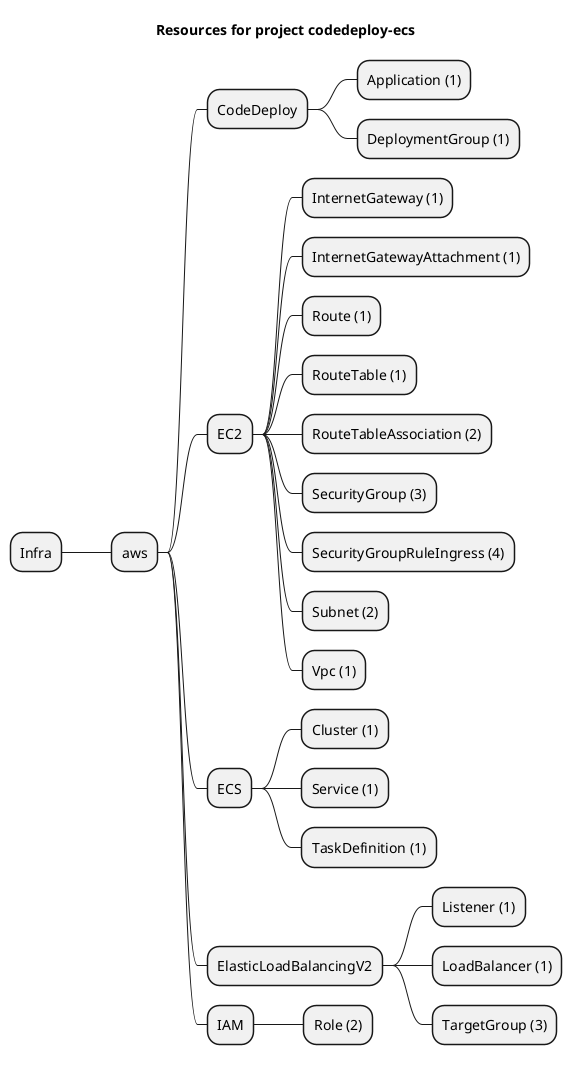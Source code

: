 @startmindmap
title Resources for project codedeploy-ecs
skinparam monochrome true
+ Infra
++ aws
+++ CodeDeploy
++++ Application (1)
++++ DeploymentGroup (1)
+++ EC2
++++ InternetGateway (1)
++++ InternetGatewayAttachment (1)
++++ Route (1)
++++ RouteTable (1)
++++ RouteTableAssociation (2)
++++ SecurityGroup (3)
++++ SecurityGroupRuleIngress (4)
++++ Subnet (2)
++++ Vpc (1)
+++ ECS
++++ Cluster (1)
++++ Service (1)
++++ TaskDefinition (1)
+++ ElasticLoadBalancingV2
++++ Listener (1)
++++ LoadBalancer (1)
++++ TargetGroup (3)
+++ IAM
++++ Role (2)
@endmindmap